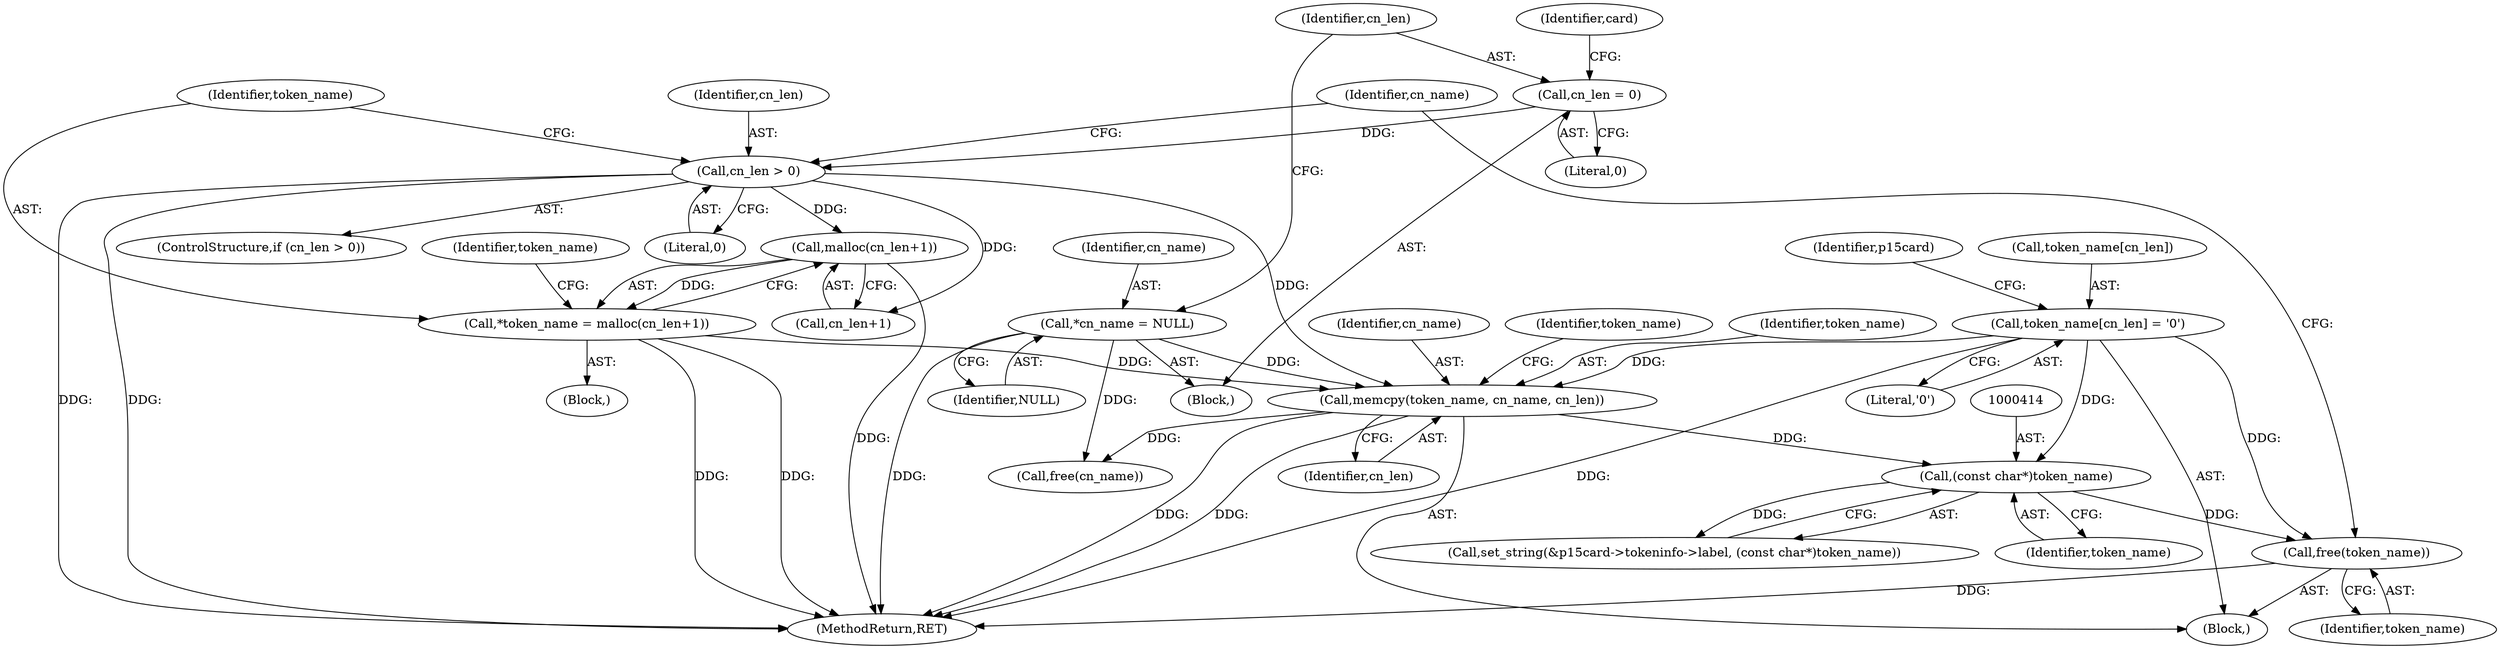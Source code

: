 digraph "0_OpenSC_360e95d45ac4123255a4c796db96337f332160ad#diff-d643a0fa169471dbf2912f4866dc49c5_4@pointer" {
"1000416" [label="(Call,free(token_name))"];
"1000401" [label="(Call,token_name[cn_len] = '\0')"];
"1000413" [label="(Call,(const char*)token_name)"];
"1000397" [label="(Call,memcpy(token_name, cn_name, cn_len))"];
"1000388" [label="(Call,*token_name = malloc(cn_len+1))"];
"1000390" [label="(Call,malloc(cn_len+1))"];
"1000383" [label="(Call,cn_len > 0)"];
"1000363" [label="(Call,cn_len = 0)"];
"1000359" [label="(Call,*cn_name = NULL)"];
"1000389" [label="(Identifier,token_name)"];
"1000397" [label="(Call,memcpy(token_name, cn_name, cn_len))"];
"1000401" [label="(Call,token_name[cn_len] = '\0')"];
"1000395" [label="(Identifier,token_name)"];
"1000403" [label="(Identifier,token_name)"];
"1000383" [label="(Call,cn_len > 0)"];
"1000415" [label="(Identifier,token_name)"];
"1000388" [label="(Call,*token_name = malloc(cn_len+1))"];
"1000363" [label="(Call,cn_len = 0)"];
"1000365" [label="(Literal,0)"];
"1000385" [label="(Literal,0)"];
"1000398" [label="(Identifier,token_name)"];
"1000386" [label="(Block,)"];
"1000419" [label="(Identifier,cn_name)"];
"1000361" [label="(Identifier,NULL)"];
"1000354" [label="(Block,)"];
"1000418" [label="(Call,free(cn_name))"];
"1000364" [label="(Identifier,cn_len)"];
"1000827" [label="(MethodReturn,RET)"];
"1000400" [label="(Identifier,cn_len)"];
"1000413" [label="(Call,(const char*)token_name)"];
"1000368" [label="(Identifier,card)"];
"1000391" [label="(Call,cn_len+1)"];
"1000406" [label="(Call,set_string(&p15card->tokeninfo->label, (const char*)token_name))"];
"1000396" [label="(Block,)"];
"1000402" [label="(Call,token_name[cn_len])"];
"1000416" [label="(Call,free(token_name))"];
"1000417" [label="(Identifier,token_name)"];
"1000360" [label="(Identifier,cn_name)"];
"1000410" [label="(Identifier,p15card)"];
"1000384" [label="(Identifier,cn_len)"];
"1000359" [label="(Call,*cn_name = NULL)"];
"1000382" [label="(ControlStructure,if (cn_len > 0))"];
"1000405" [label="(Literal,'\0')"];
"1000399" [label="(Identifier,cn_name)"];
"1000390" [label="(Call,malloc(cn_len+1))"];
"1000416" -> "1000396"  [label="AST: "];
"1000416" -> "1000417"  [label="CFG: "];
"1000417" -> "1000416"  [label="AST: "];
"1000419" -> "1000416"  [label="CFG: "];
"1000416" -> "1000827"  [label="DDG: "];
"1000401" -> "1000416"  [label="DDG: "];
"1000413" -> "1000416"  [label="DDG: "];
"1000401" -> "1000396"  [label="AST: "];
"1000401" -> "1000405"  [label="CFG: "];
"1000402" -> "1000401"  [label="AST: "];
"1000405" -> "1000401"  [label="AST: "];
"1000410" -> "1000401"  [label="CFG: "];
"1000401" -> "1000827"  [label="DDG: "];
"1000401" -> "1000397"  [label="DDG: "];
"1000401" -> "1000413"  [label="DDG: "];
"1000413" -> "1000406"  [label="AST: "];
"1000413" -> "1000415"  [label="CFG: "];
"1000414" -> "1000413"  [label="AST: "];
"1000415" -> "1000413"  [label="AST: "];
"1000406" -> "1000413"  [label="CFG: "];
"1000413" -> "1000406"  [label="DDG: "];
"1000397" -> "1000413"  [label="DDG: "];
"1000397" -> "1000396"  [label="AST: "];
"1000397" -> "1000400"  [label="CFG: "];
"1000398" -> "1000397"  [label="AST: "];
"1000399" -> "1000397"  [label="AST: "];
"1000400" -> "1000397"  [label="AST: "];
"1000403" -> "1000397"  [label="CFG: "];
"1000397" -> "1000827"  [label="DDG: "];
"1000397" -> "1000827"  [label="DDG: "];
"1000388" -> "1000397"  [label="DDG: "];
"1000359" -> "1000397"  [label="DDG: "];
"1000383" -> "1000397"  [label="DDG: "];
"1000397" -> "1000418"  [label="DDG: "];
"1000388" -> "1000386"  [label="AST: "];
"1000388" -> "1000390"  [label="CFG: "];
"1000389" -> "1000388"  [label="AST: "];
"1000390" -> "1000388"  [label="AST: "];
"1000395" -> "1000388"  [label="CFG: "];
"1000388" -> "1000827"  [label="DDG: "];
"1000388" -> "1000827"  [label="DDG: "];
"1000390" -> "1000388"  [label="DDG: "];
"1000390" -> "1000391"  [label="CFG: "];
"1000391" -> "1000390"  [label="AST: "];
"1000390" -> "1000827"  [label="DDG: "];
"1000383" -> "1000390"  [label="DDG: "];
"1000383" -> "1000382"  [label="AST: "];
"1000383" -> "1000385"  [label="CFG: "];
"1000384" -> "1000383"  [label="AST: "];
"1000385" -> "1000383"  [label="AST: "];
"1000389" -> "1000383"  [label="CFG: "];
"1000419" -> "1000383"  [label="CFG: "];
"1000383" -> "1000827"  [label="DDG: "];
"1000383" -> "1000827"  [label="DDG: "];
"1000363" -> "1000383"  [label="DDG: "];
"1000383" -> "1000391"  [label="DDG: "];
"1000363" -> "1000354"  [label="AST: "];
"1000363" -> "1000365"  [label="CFG: "];
"1000364" -> "1000363"  [label="AST: "];
"1000365" -> "1000363"  [label="AST: "];
"1000368" -> "1000363"  [label="CFG: "];
"1000359" -> "1000354"  [label="AST: "];
"1000359" -> "1000361"  [label="CFG: "];
"1000360" -> "1000359"  [label="AST: "];
"1000361" -> "1000359"  [label="AST: "];
"1000364" -> "1000359"  [label="CFG: "];
"1000359" -> "1000827"  [label="DDG: "];
"1000359" -> "1000418"  [label="DDG: "];
}
